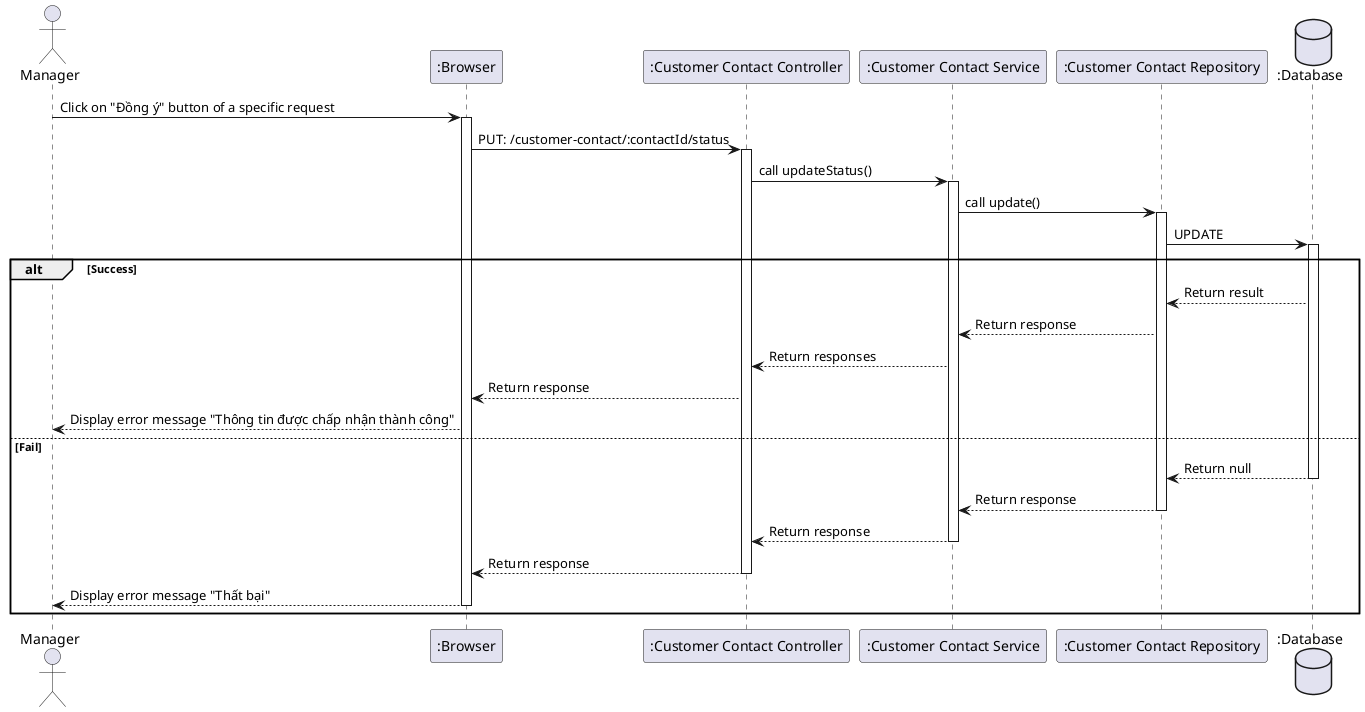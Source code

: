 @startuml
actor Manager as user
participant ":Browser" as a
participant ":Customer Contact Controller" as b
participant ":Customer Contact Service" as c
participant ":Customer Contact Repository" as d
database ":Database" as e

user -> a++: Click on "Đồng ý" button of a specific request
a -> b++: PUT: /customer-contact/:contactId/status
b -> c++: call updateStatus()
c -> d++: call update()
d -> e++: UPDATE
alt Success
    e --> d: Return result
    d --> c: Return response
    c --> b: Return responses
    b --> a: Return response
    a --> user: Display error message "Thông tin được chấp nhận thành công"
else Fail
    e --> d--: Return null
    d --> c--: Return response
    c --> b--: Return response
    b --> a--: Return response
    a --> user--: Display error message "Thất bại"
end
@enduml